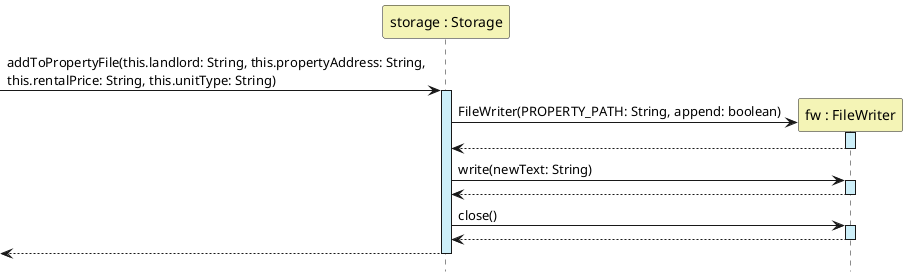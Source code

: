 @startuml
'https://plantuml.com/sequence-diagram

hide footbox

Participant "storage : Storage" as Storage #F4F4B6
Participant "fw : FileWriter" as FileWriter #F4F4B6


->Storage:addToPropertyFile(this.landlord: String, this.propertyAddress: String, \nthis.rentalPrice: String, this.unitType: String)
activate Storage #CDEFF9

create FileWriter
Storage -> FileWriter:FileWriter(PROPERTY_PATH: String, append: boolean)
activate FileWriter #CDEFF9
return

Storage -> FileWriter:write(newText: String)
activate FileWriter #CDEFF9
return

Storage -> FileWriter:close()
activate FileWriter #CDEFF9
return

return

@enduml